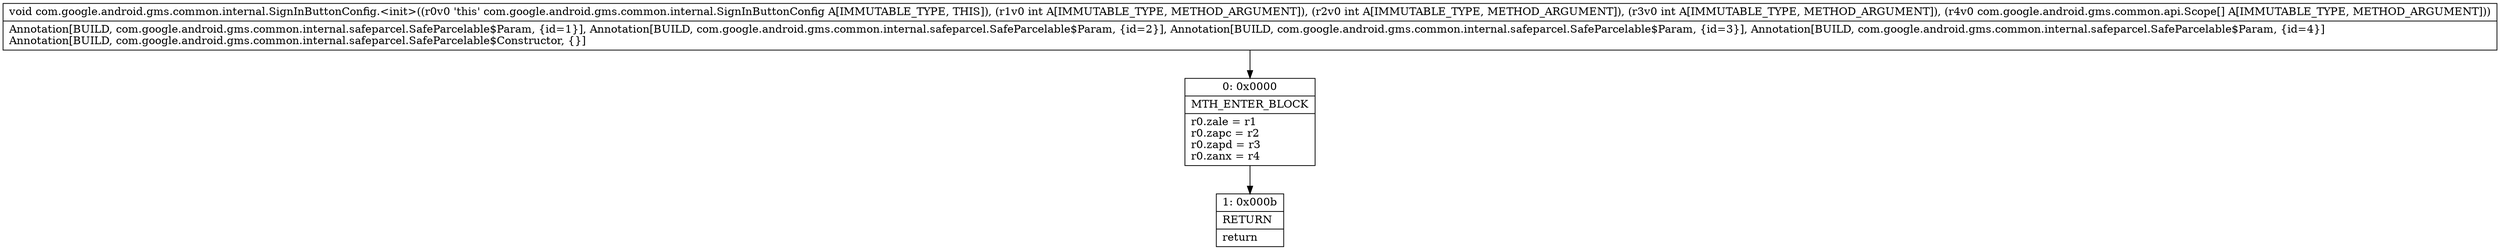 digraph "CFG forcom.google.android.gms.common.internal.SignInButtonConfig.\<init\>(III[Lcom\/google\/android\/gms\/common\/api\/Scope;)V" {
Node_0 [shape=record,label="{0\:\ 0x0000|MTH_ENTER_BLOCK\l|r0.zale = r1\lr0.zapc = r2\lr0.zapd = r3\lr0.zanx = r4\l}"];
Node_1 [shape=record,label="{1\:\ 0x000b|RETURN\l|return\l}"];
MethodNode[shape=record,label="{void com.google.android.gms.common.internal.SignInButtonConfig.\<init\>((r0v0 'this' com.google.android.gms.common.internal.SignInButtonConfig A[IMMUTABLE_TYPE, THIS]), (r1v0 int A[IMMUTABLE_TYPE, METHOD_ARGUMENT]), (r2v0 int A[IMMUTABLE_TYPE, METHOD_ARGUMENT]), (r3v0 int A[IMMUTABLE_TYPE, METHOD_ARGUMENT]), (r4v0 com.google.android.gms.common.api.Scope[] A[IMMUTABLE_TYPE, METHOD_ARGUMENT]))  | Annotation[BUILD, com.google.android.gms.common.internal.safeparcel.SafeParcelable$Param, \{id=1\}], Annotation[BUILD, com.google.android.gms.common.internal.safeparcel.SafeParcelable$Param, \{id=2\}], Annotation[BUILD, com.google.android.gms.common.internal.safeparcel.SafeParcelable$Param, \{id=3\}], Annotation[BUILD, com.google.android.gms.common.internal.safeparcel.SafeParcelable$Param, \{id=4\}]\lAnnotation[BUILD, com.google.android.gms.common.internal.safeparcel.SafeParcelable$Constructor, \{\}]\l}"];
MethodNode -> Node_0;
Node_0 -> Node_1;
}


